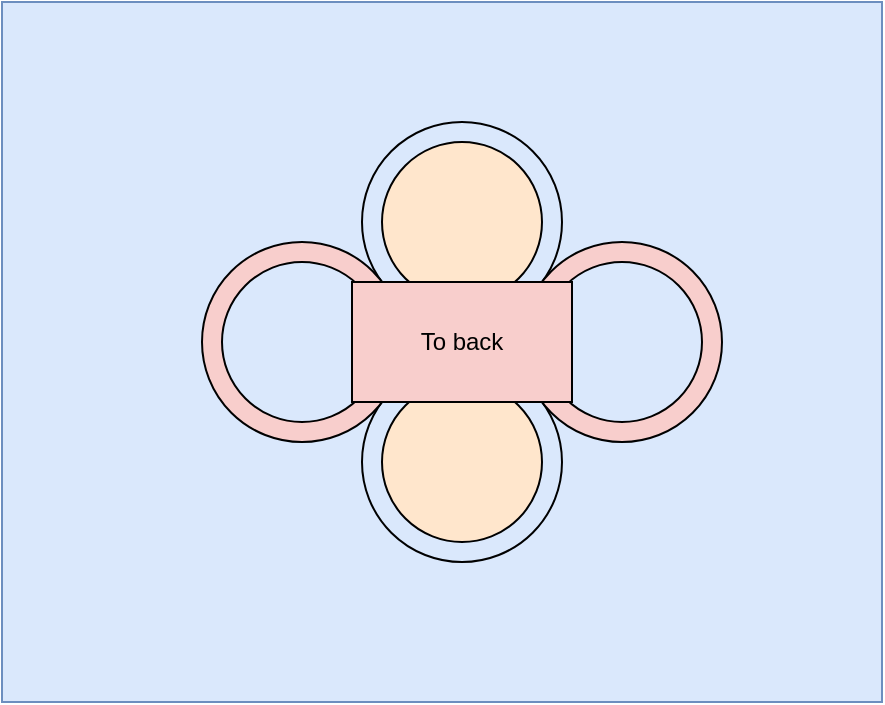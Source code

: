<mxfile version="20.3.0" type="device"><diagram id="ShNzk6jUrzYMgWRUeWFY" name="Page-1"><mxGraphModel dx="1038" dy="641" grid="1" gridSize="10" guides="1" tooltips="1" connect="1" arrows="1" fold="1" page="1" pageScale="1" pageWidth="850" pageHeight="1100" math="0" shadow="0"><root><mxCell id="0"/><mxCell id="1" parent="0"/><mxCell id="RyEjeqOVVE7peBSMIb5G-2" value="" style="rounded=0;whiteSpace=wrap;html=1;fillColor=#dae8fc;strokeColor=#6c8ebf;" vertex="1" parent="1"><mxGeometry x="180" y="110" width="440" height="350" as="geometry"/></mxCell><mxCell id="RyEjeqOVVE7peBSMIb5G-1" value="" style="ellipse;whiteSpace=wrap;html=1;aspect=fixed;fillColor=#dae8fc;strokeColor=default;" vertex="1" parent="1"><mxGeometry x="360" y="170" width="100" height="100" as="geometry"/></mxCell><mxCell id="RyEjeqOVVE7peBSMIb5G-3" value="" style="ellipse;whiteSpace=wrap;html=1;aspect=fixed;fillColor=#ffe6cc;strokeColor=default;" vertex="1" parent="1"><mxGeometry x="370" y="180" width="80" height="80" as="geometry"/></mxCell><mxCell id="RyEjeqOVVE7peBSMIb5G-6" value="" style="ellipse;whiteSpace=wrap;html=1;aspect=fixed;fillColor=#dae8fc;strokeColor=default;" vertex="1" parent="1"><mxGeometry x="360" y="290" width="100" height="100" as="geometry"/></mxCell><mxCell id="RyEjeqOVVE7peBSMIb5G-7" value="" style="ellipse;whiteSpace=wrap;html=1;aspect=fixed;fillColor=#ffe6cc;strokeColor=default;" vertex="1" parent="1"><mxGeometry x="370" y="300" width="80" height="80" as="geometry"/></mxCell><mxCell id="RyEjeqOVVE7peBSMIb5G-8" value="" style="ellipse;whiteSpace=wrap;html=1;aspect=fixed;fillColor=#f8cecc;strokeColor=default;" vertex="1" parent="1"><mxGeometry x="440" y="230" width="100" height="100" as="geometry"/></mxCell><mxCell id="RyEjeqOVVE7peBSMIb5G-9" value="" style="ellipse;whiteSpace=wrap;html=1;aspect=fixed;fillColor=#dae8fc;strokeColor=default;" vertex="1" parent="1"><mxGeometry x="450" y="240" width="80" height="80" as="geometry"/></mxCell><mxCell id="RyEjeqOVVE7peBSMIb5G-10" value="" style="ellipse;whiteSpace=wrap;html=1;aspect=fixed;fillColor=#f8cecc;strokeColor=default;" vertex="1" parent="1"><mxGeometry x="280" y="230" width="100" height="100" as="geometry"/></mxCell><mxCell id="RyEjeqOVVE7peBSMIb5G-11" value="" style="ellipse;whiteSpace=wrap;html=1;aspect=fixed;fillColor=#dae8fc;strokeColor=default;" vertex="1" parent="1"><mxGeometry x="290" y="240" width="80" height="80" as="geometry"/></mxCell><mxCell id="RyEjeqOVVE7peBSMIb5G-13" value="To back" style="rounded=0;whiteSpace=wrap;html=1;fillColor=#f8cecc;strokeColor=default;" vertex="1" parent="1"><mxGeometry x="355" y="250" width="110" height="60" as="geometry"/></mxCell></root></mxGraphModel></diagram></mxfile>